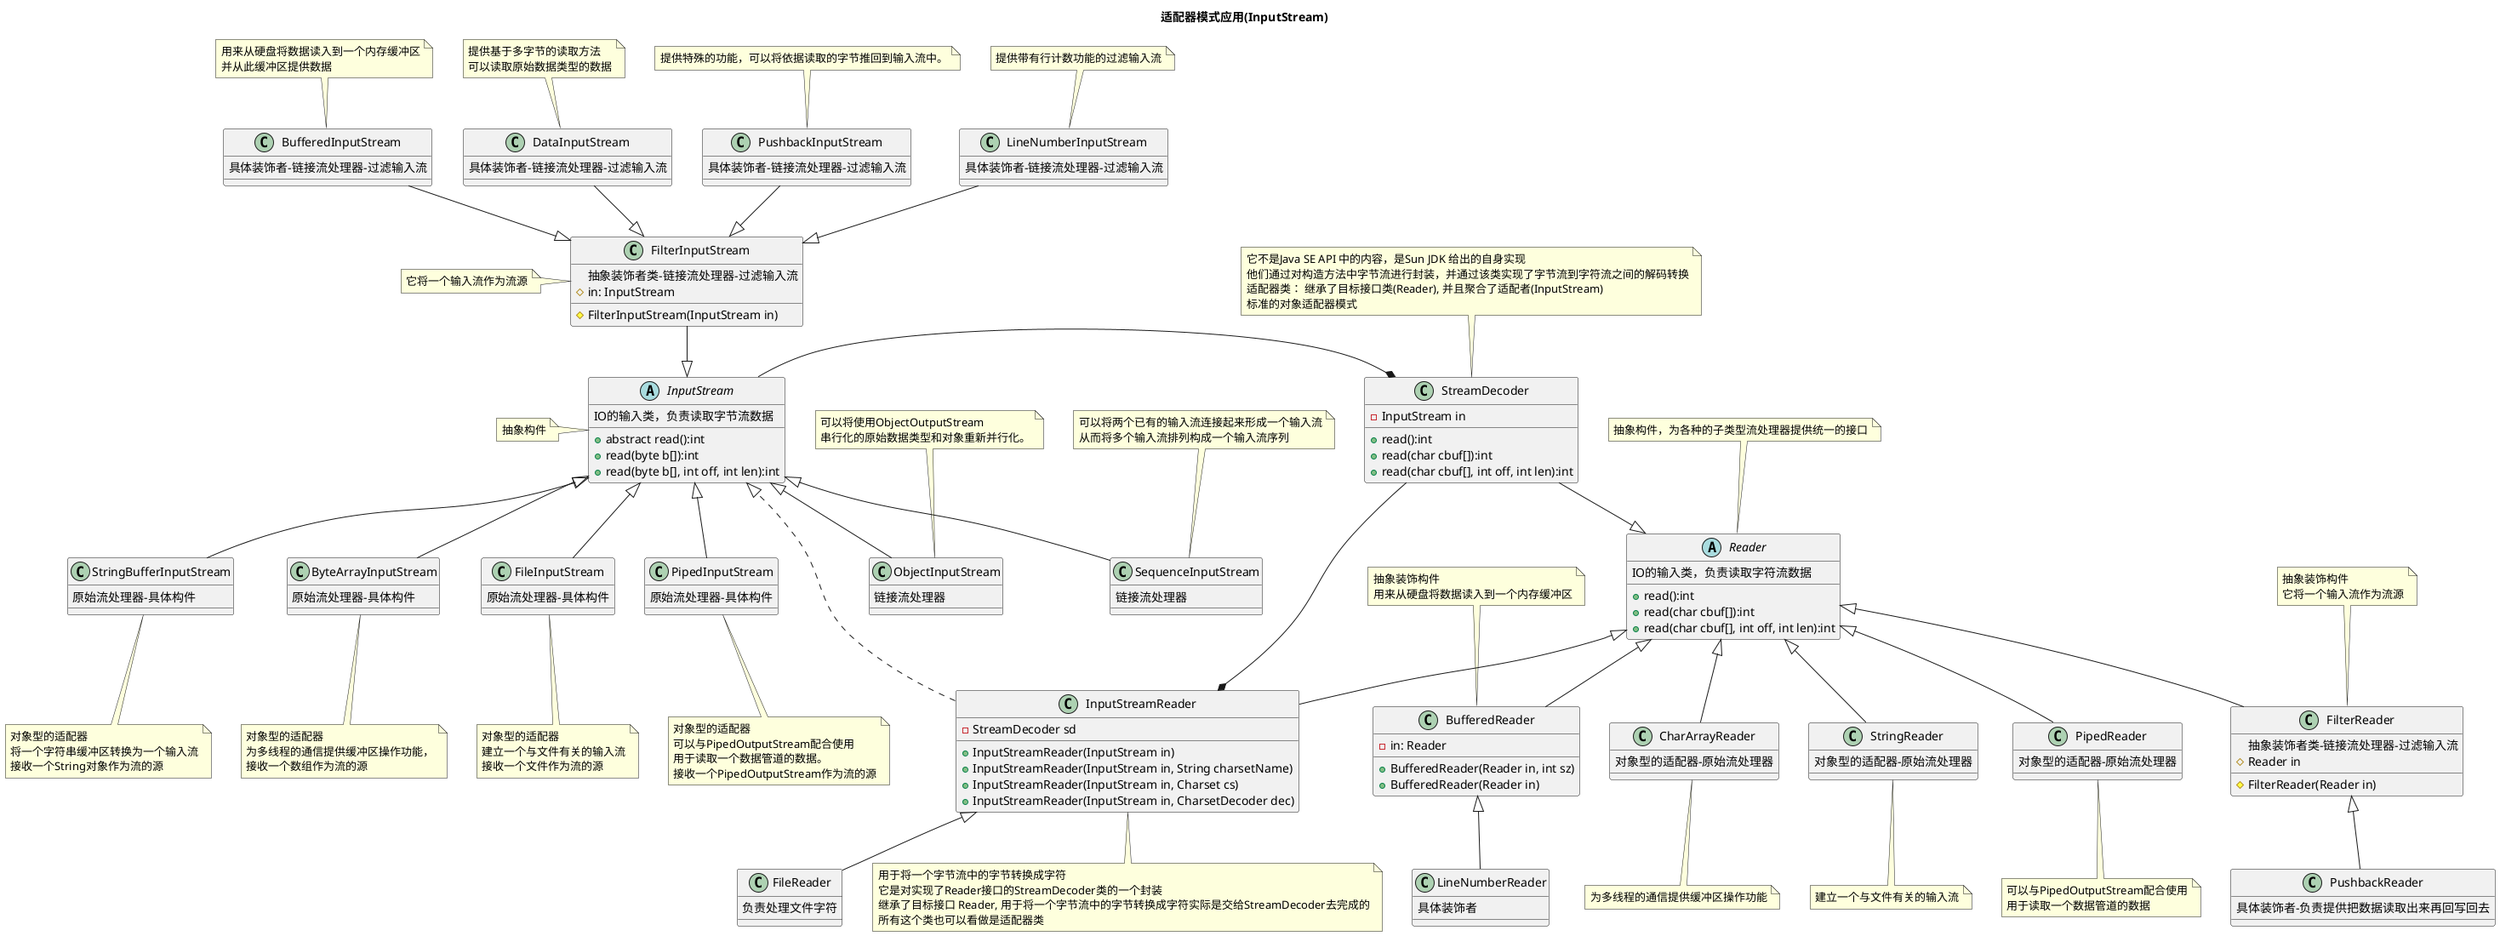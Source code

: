 @startuml
title 适配器模式应用(InputStream)

abstract class InputStream {
    IO的输入类，负责读取字节流数据
    + abstract read():int
    + read(byte b[]):int
    + read(byte b[], int off, int len):int
}
note left of InputStream: 抽象构件


class ByteArrayInputStream extends InputStream {
    原始流处理器-具体构件
}
note bottom of ByteArrayInputStream
对象型的适配器
为多线程的通信提供缓冲区操作功能，
接收一个数组作为流的源
end note

class FileInputStream extends InputStream{
    原始流处理器-具体构件
}
note bottom of FileInputStream
对象型的适配器
建立一个与文件有关的输入流
接收一个文件作为流的源
end note

class PipedInputStream extends InputStream {
  原始流处理器-具体构件
}
note bottom of PipedInputStream
对象型的适配器
可以与PipedOutputStream配合使用
用于读取一个数据管道的数据。
接收一个PipedOutputStream作为流的源
end note

class StringBufferInputStream extends InputStream {
    原始流处理器-具体构件
}
note bottom of StringBufferInputStream
对象型的适配器
将一个字符串缓冲区转换为一个输入流
接收一个String对象作为流的源
end note

class ObjectInputStream extends InputStream {
    链接流处理器
}
note top of ObjectInputStream
可以将使用ObjectOutputStream
串行化的原始数据类型和对象重新并行化。
end note

class SequenceInputStream extends InputStream {
    链接流处理器
}
note top of SequenceInputStream
可以将两个已有的输入流连接起来形成一个输入流
从而将多个输入流排列构成一个输入流序列
end note

class FilterInputStream {
    抽象装饰者类-链接流处理器-过滤输入流
    # in: InputStream
    # FilterInputStream(InputStream in)
}
note left of FilterInputStream
它将一个输入流作为流源
end note
FilterInputStream --|> InputStream

class BufferedInputStream  {
    具体装饰者-链接流处理器-过滤输入流
}
note top of BufferedInputStream
用来从硬盘将数据读入到一个内存缓冲区
并从此缓冲区提供数据
end note
BufferedInputStream --|> FilterInputStream

class DataInputStream {
    具体装饰者-链接流处理器-过滤输入流
}
note top of DataInputStream
提供基于多字节的读取方法
可以读取原始数据类型的数据
end note
DataInputStream --|> FilterInputStream

class PushbackInputStream {
    具体装饰者-链接流处理器-过滤输入流
}
note top of PushbackInputStream
提供特殊的功能，可以将依据读取的字节推回到输入流中。
end note
PushbackInputStream --|> FilterInputStream

class LineNumberInputStream {
    具体装饰者-链接流处理器-过滤输入流
}
note top of LineNumberInputStream
提供带有行计数功能的过滤输入流
end note
LineNumberInputStream --|> FilterInputStream

abstract class Reader {
    IO的输入类，负责读取字符流数据
    + read():int
    + read(char cbuf[]):int
    + read(char cbuf[], int off, int len):int
}
note top of Reader
抽象构件，为各种的子类型流处理器提供统一的接口
end note

class StreamDecoder {
    - InputStream in
    + read():int
    + read(char cbuf[]):int
    + read(char cbuf[], int off, int len):int
}
StreamDecoder --|> Reader
InputStream -* StreamDecoder
note top of StreamDecoder
它不是Java SE API 中的内容，是Sun JDK 给出的自身实现
他们通过对构造方法中字节流进行封装，并通过该类实现了字节流到字符流之间的解码转换
适配器类： 继承了目标接口类(Reader), 并且聚合了适配者(InputStream)
标准的对象适配器模式
end note

class InputStreamReader extends Reader {
    - StreamDecoder sd
    + InputStreamReader(InputStream in)
    + InputStreamReader(InputStream in, String charsetName)
    + InputStreamReader(InputStream in, Charset cs)
    + InputStreamReader(InputStream in, CharsetDecoder dec)
}

InputStreamReader ..|> InputStream
InputStreamReader *- StreamDecoder
note bottom of InputStreamReader
用于将一个字节流中的字节转换成字符
它是对实现了Reader接口的StreamDecoder类的一个封装
继承了目标接口 Reader, 用于将一个字节流中的字节转换成字符实际是交给StreamDecoder去完成的
所有这个类也可以看做是适配器类
end note

class FileReader extends InputStreamReader {
    负责处理文件字符
}

class BufferedReader extends Reader {
    - in: Reader
    + BufferedReader(Reader in, int sz)
    + BufferedReader(Reader in)
}
note top of BufferedReader
抽象装饰构件
用来从硬盘将数据读入到一个内存缓冲区
end note
class LineNumberReader extends BufferedReader {
    具体装饰者
}
class CharArrayReader extends Reader {
    对象型的适配器-原始流处理器
}
note bottom of CharArrayReader
为多线程的通信提供缓冲区操作功能
end note

class StringReader extends Reader {
    对象型的适配器-原始流处理器
}
note bottom of StringReader
建立一个与文件有关的输入流
end note

class PipedReader extends Reader {
    对象型的适配器-原始流处理器
}
note bottom of PipedReader
可以与PipedOutputStream配合使用
用于读取一个数据管道的数据
end note
class PushbackReader extends FilterReader {
    具体装饰者-负责提供把数据读取出来再回写回去
}
note top of FilterReader
抽象装饰构件
它将一个输入流作为流源
end note

class FilterReader extends Reader {
    抽象装饰者类-链接流处理器-过滤输入流
    # Reader in
    # FilterReader(Reader in)
}



@enduml